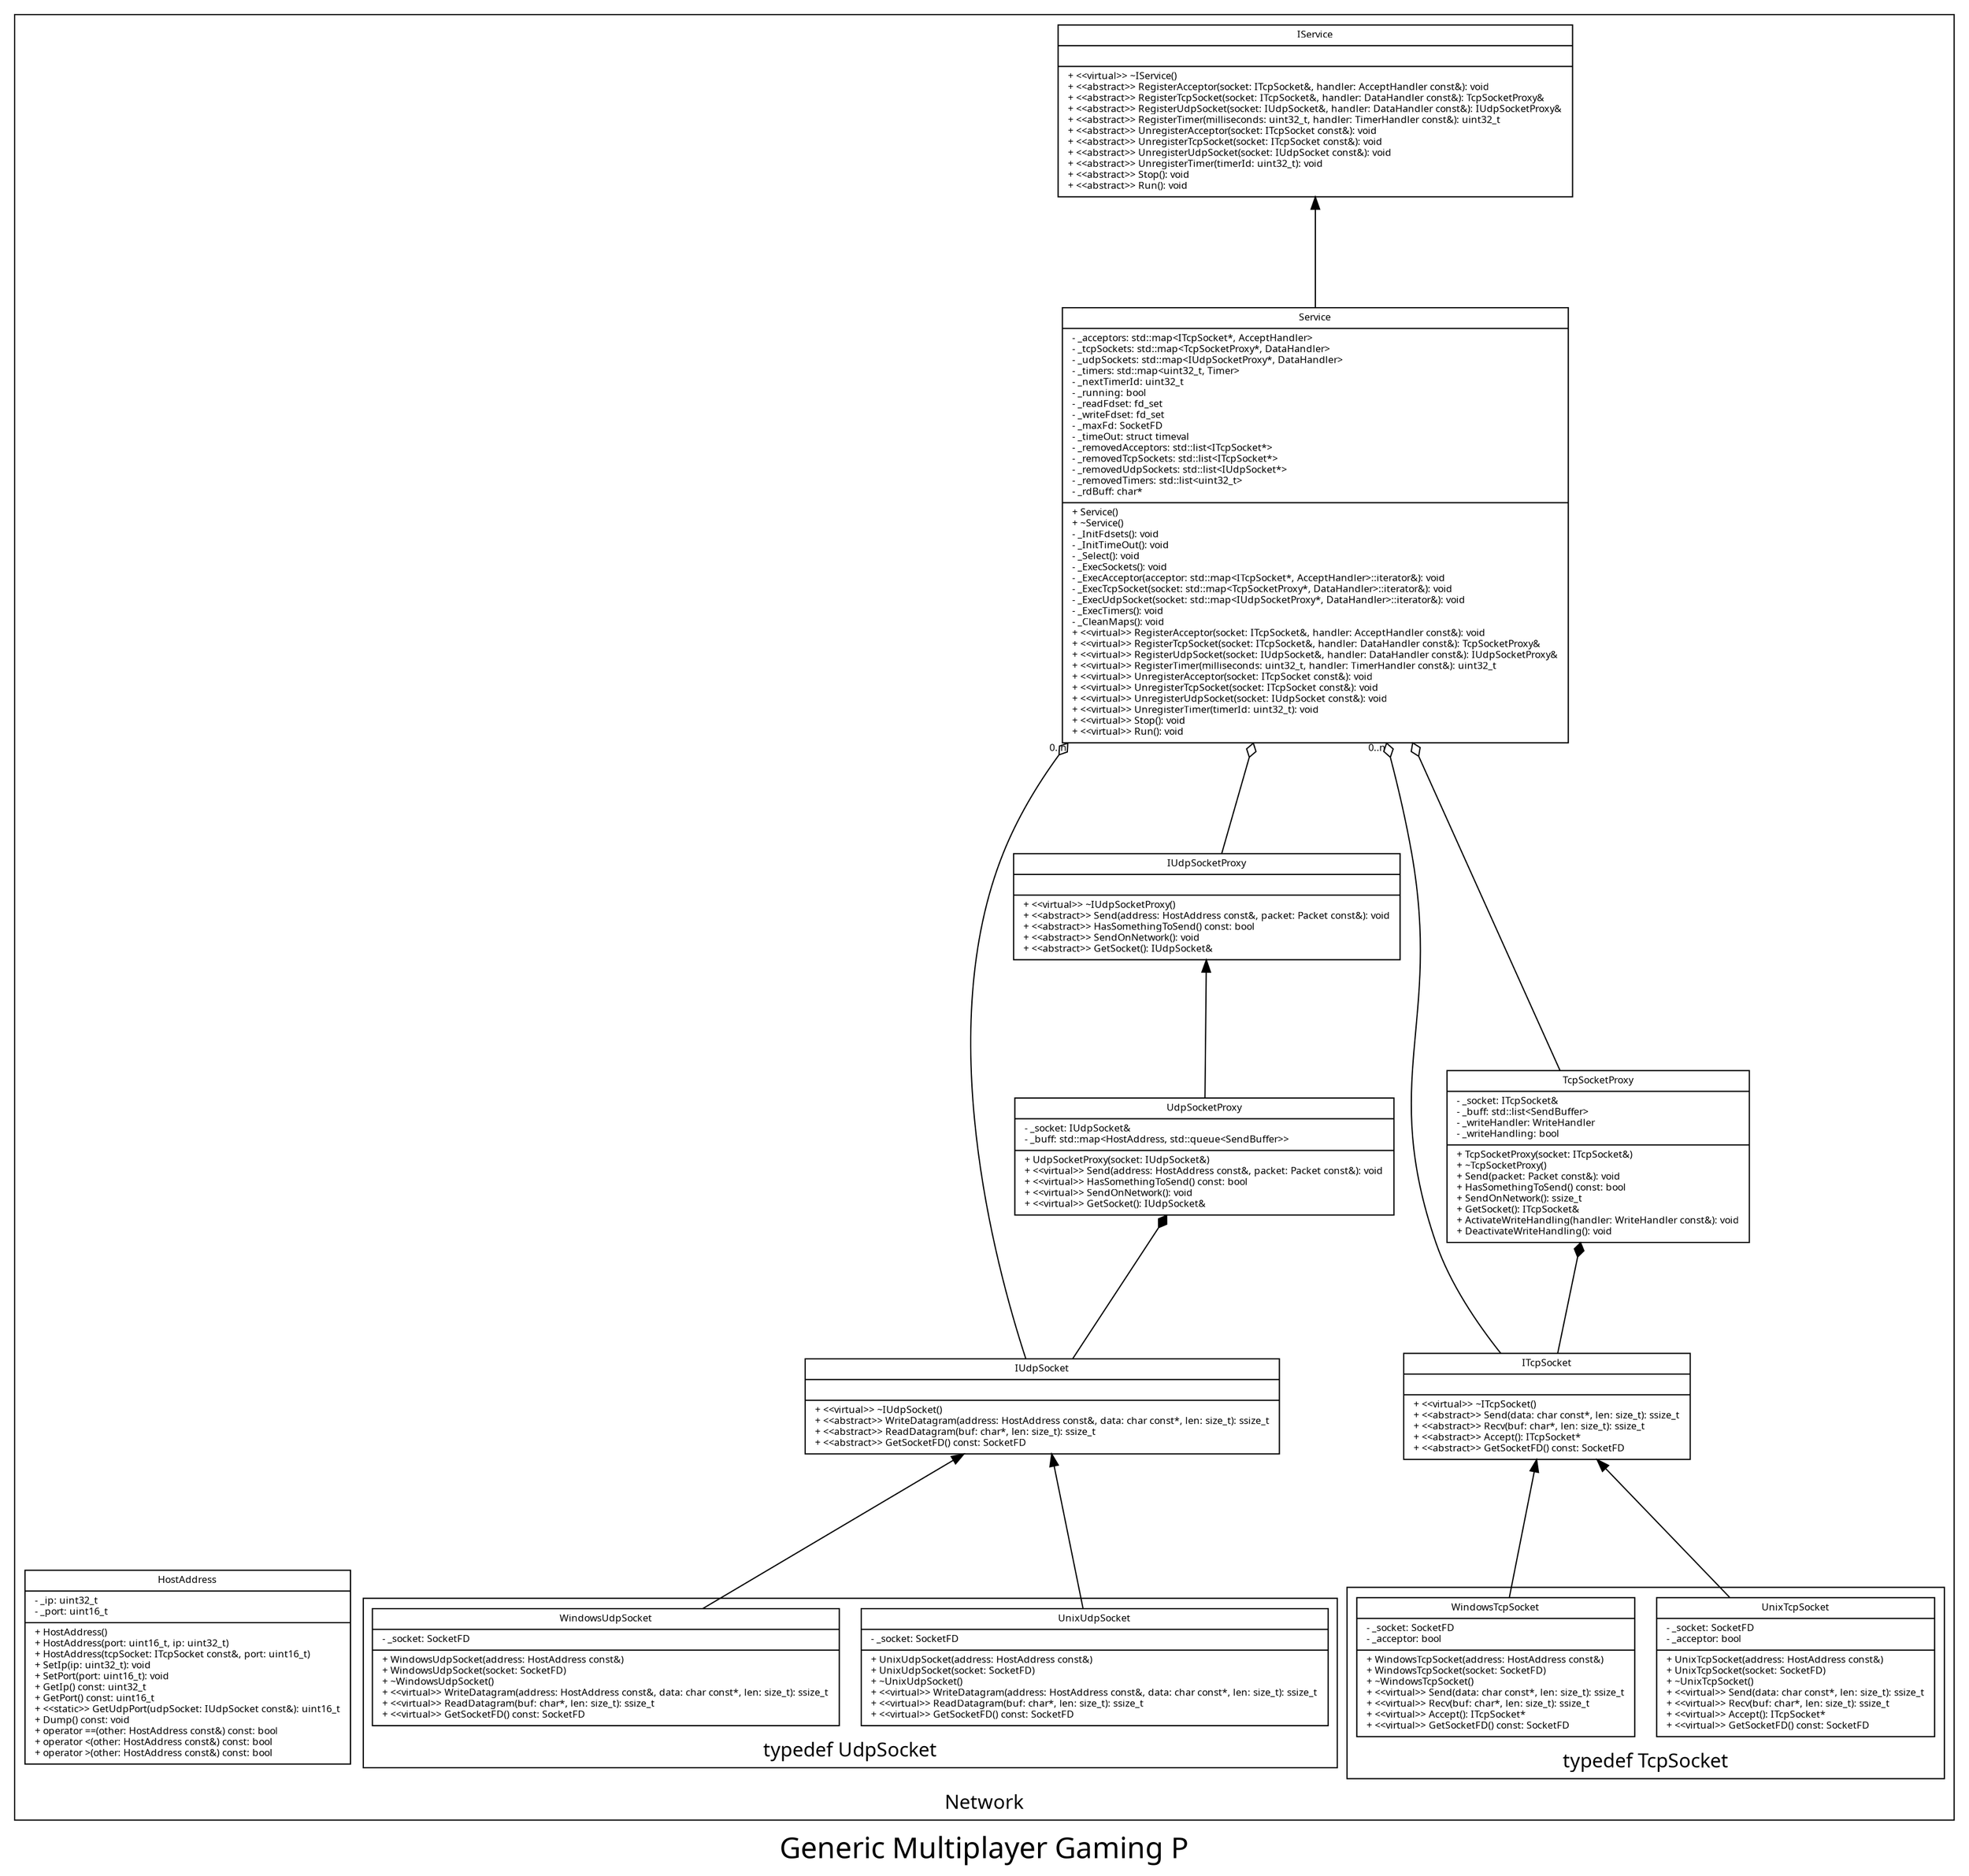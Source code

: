 digraph ta_soeur_en_claquettes
{
    fontname = "Bitstream sans Vera"
    compound = true;
    ranksep = 1.25;
    rankdir = BT;
    label = "Generic Multiplayer Gaming P";
    fontsize = 24;

    node
    [
        fontname = "Monaco"
        fontsize = 8
        shape = "record"
        style = filled
        fillcolor = white
    ]

    edge
    [
        fontname = "Monaco"
        fontsize = 8
    ]

/* Network */

    subgraph cluster_Network
    {
        label = "Network"
        fontsize = 16

        sv_HostAddress
        [
    label="{\
HostAddress\
|\
- _ip: uint32_t\l\
- _port: uint16_t\l\
|\
+ HostAddress()\l\
+ HostAddress(port: uint16_t, ip: uint32_t)\l\
+ HostAddress(tcpSocket: ITcpSocket const&, port: uint16_t)\l\
+ SetIp(ip: uint32_t): void\l\
+ SetPort(port: uint16_t): void\l\
+ GetIp() const: uint32_t\l\
+ GetPort() const: uint16_t\l\
+ \<\<static\>\> GetUdpPort(udpSocket: IUdpSocket const&): uint16_t\l\
+ Dump() const: void\l\
+ operator ==(other: HostAddress const&) const: bool\l\
+ operator \<(other: HostAddress const&) const: bool\l\
+ operator \>(other: HostAddress const&) const: bool\l\
}"
        ]

        sv_IService
        [
    label="{\
IService\
|\
|\
+ \<\<virtual\>\> ~IService()\l\
+ \<\<abstract\>\> RegisterAcceptor(socket: ITcpSocket&, handler: AcceptHandler const&): void\l\
+ \<\<abstract\>\> RegisterTcpSocket(socket: ITcpSocket&, handler: DataHandler const&): TcpSocketProxy&\l\
+ \<\<abstract\>\> RegisterUdpSocket(socket: IUdpSocket&, handler: DataHandler const&): IUdpSocketProxy&\l\
+ \<\<abstract\>\> RegisterTimer(milliseconds: uint32_t, handler: TimerHandler const&): uint32_t\l\
+ \<\<abstract\>\> UnregisterAcceptor(socket: ITcpSocket const&): void\l\
+ \<\<abstract\>\> UnregisterTcpSocket(socket: ITcpSocket const&): void\l\
+ \<\<abstract\>\> UnregisterUdpSocket(socket: IUdpSocket const&): void\l\
+ \<\<abstract\>\> UnregisterTimer(timerId: uint32_t): void\l\
+ \<\<abstract\>\> Stop(): void\l\
+ \<\<abstract\>\> Run(): void\l\
}"
        ]

        sv_Service
        [
    label="{\
Service\
|\
- _acceptors: std::map\<ITcpSocket*, AcceptHandler\>\l\
- _tcpSockets: std::map\<TcpSocketProxy*, DataHandler\>\l\
- _udpSockets: std::map\<IUdpSocketProxy*, DataHandler\>\l\
- _timers: std::map\<uint32_t, Timer\>\l\
- _nextTimerId: uint32_t\l\
- _running: bool\l\
- _readFdset: fd_set\l\
- _writeFdset: fd_set\l\
- _maxFd: SocketFD\l\
- _timeOut: struct timeval\l\
- _removedAcceptors: std::list\<ITcpSocket*\>\l\
- _removedTcpSockets: std::list\<ITcpSocket*\>\l\
- _removedUdpSockets: std::list\<IUdpSocket*\>\l\
- _removedTimers: std::list\<uint32_t\>\l\
- _rdBuff: char*\l\
|\
+ Service()\l\
+ ~Service()\l\
- _InitFdsets(): void\l\
- _InitTimeOut(): void\l\
- _Select(): void\l\
- _ExecSockets(): void\l\
- _ExecAcceptor(acceptor: std::map\<ITcpSocket*, AcceptHandler\>::iterator&): void\l\
- _ExecTcpSocket(socket: std::map\<TcpSocketProxy*, DataHandler\>::iterator&): void\l\
- _ExecUdpSocket(socket: std::map\<IUdpSocketProxy*, DataHandler\>::iterator&): void\l\
- _ExecTimers(): void\l\
- _CleanMaps(): void\l\
+ \<\<virtual\>\> RegisterAcceptor(socket: ITcpSocket&, handler: AcceptHandler const&): void\l\
+ \<\<virtual\>\> RegisterTcpSocket(socket: ITcpSocket&, handler: DataHandler const&): TcpSocketProxy&\l\
+ \<\<virtual\>\> RegisterUdpSocket(socket: IUdpSocket&, handler: DataHandler const&): IUdpSocketProxy&\l\
+ \<\<virtual\>\> RegisterTimer(milliseconds: uint32_t, handler: TimerHandler const&): uint32_t\l\
+ \<\<virtual\>\> UnregisterAcceptor(socket: ITcpSocket const&): void\l\
+ \<\<virtual\>\> UnregisterTcpSocket(socket: ITcpSocket const&): void\l\
+ \<\<virtual\>\> UnregisterUdpSocket(socket: IUdpSocket const&): void\l\
+ \<\<virtual\>\> UnregisterTimer(timerId: uint32_t): void\l\
+ \<\<virtual\>\> Stop(): void\l\
+ \<\<virtual\>\> Run(): void\l\
}"
        ]
        sv_Service -> sv_IService

        sv_ITcpSocket
        [
    label="{\
ITcpSocket\
|\
|\
+ \<\<virtual\>\> ~ITcpSocket()\l\
+ \<\<abstract\>\> Send(data: char const*, len: size_t): ssize_t\l\
+ \<\<abstract\>\> Recv(buf: char*, len: size_t): ssize_t\l\
+ \<\<abstract\>\> Accept(): ITcpSocket*\l\
+ \<\<abstract\>\> GetSocketFD() const: SocketFD\l\
}"
        ]
        sv_ITcpSocket -> sv_Service [arrowhead = odiamond headlabel="0..n"]

        sv_IUdpSocket
        [
    label="{\
IUdpSocket\
|\
|\
+ \<\<virtual\>\> ~IUdpSocket()\l\
+ \<\<abstract\>\> WriteDatagram(address: HostAddress const&, data: char const*, len: size_t): ssize_t\l\
+ \<\<abstract\>\> ReadDatagram(buf: char*, len: size_t): ssize_t\l\
+ \<\<abstract\>\> GetSocketFD() const: SocketFD\l\
}"
        ]
        sv_IUdpSocket -> sv_Service [arrowhead = odiamond headlabel="0..n"]

        sv_TcpSocketProxy
        [
    label="{\
TcpSocketProxy\
|\
- _socket: ITcpSocket&\l\
- _buff: std::list\<SendBuffer\>\l\
- _writeHandler: WriteHandler\l\
- _writeHandling: bool\l\
|\
+ TcpSocketProxy(socket: ITcpSocket&)\l\
+ ~TcpSocketProxy()\l\
+ Send(packet: Packet const&): void\l\
+ HasSomethingToSend() const: bool\l\
+ SendOnNetwork(): ssize_t\l\
+ GetSocket(): ITcpSocket&\l\
+ ActivateWriteHandling(handler: WriteHandler const&): void\l\
+ DeactivateWriteHandling(): void\l\
}"
        ]
        sv_TcpSocketProxy -> sv_Service [arrowhead = odiamond]
        sv_ITcpSocket -> sv_TcpSocketProxy [arrowhead = diamond]

        sv_IUdpSocketProxy
        [
    label="{\
IUdpSocketProxy\
|\
|\
+ \<\<virtual\>\> ~IUdpSocketProxy()\l\
+ \<\<abstract\>\> Send(address: HostAddress const&, packet: Packet const&): void\l\
+ \<\<abstract\>\> HasSomethingToSend() const: bool\l\
+ \<\<abstract\>\> SendOnNetwork(): void\l\
+ \<\<abstract\>\> GetSocket(): IUdpSocket&\l\
}"
        ]
        sv_IUdpSocketProxy -> sv_Service [arrowhead = odiamond]

        sv_UdpSocketProxy
        [
    label="{\
UdpSocketProxy\
|\
- _socket: IUdpSocket&\l\
- _buff: std::map\<HostAddress, std::queue\<SendBuffer\>\>\l\
|\
+ UdpSocketProxy(socket: IUdpSocket&)\l\
+ \<\<virtual\>\> Send(address: HostAddress const&, packet: Packet const&): void\l\
+ \<\<virtual\>\> HasSomethingToSend() const: bool\l\
+ \<\<virtual\>\> SendOnNetwork(): void\l\
+ \<\<virtual\>\> GetSocket(): IUdpSocket&\l\
}"
        ]
        sv_UdpSocketProxy -> sv_IUdpSocketProxy
        sv_IUdpSocket -> sv_UdpSocketProxy [arrowhead = diamond]

        {rank=same ; sv_UdpSocketProxy ; sv_TcpSocketProxy}

        subgraph cluster_TcpSocket
        {
            label = "typedef TcpSocket"
            fontsize = 16

            sv_UnixTcpSocket
            [
    label="{\
UnixTcpSocket\
|\
- _socket: SocketFD\l\
- _acceptor: bool\l\
|\
+ UnixTcpSocket(address: HostAddress const&)\l\
+ UnixTcpSocket(socket: SocketFD)\l\
+ ~UnixTcpSocket()\l\
+ \<\<virtual\>\> Send(data: char const*, len: size_t): ssize_t\l\
+ \<\<virtual\>\> Recv(buf: char*, len: size_t): ssize_t\l\
+ \<\<virtual\>\> Accept(): ITcpSocket*\l\
+ \<\<virtual\>\> GetSocketFD() const: SocketFD\l\
}"
            ]

            sv_WindowsTcpSocket
            [
    label="{\
WindowsTcpSocket\
|\
- _socket: SocketFD\l\
- _acceptor: bool\l\
|\
+ WindowsTcpSocket(address: HostAddress const&)\l\
+ WindowsTcpSocket(socket: SocketFD)\l\
+ ~WindowsTcpSocket()\l\
+ \<\<virtual\>\> Send(data: char const*, len: size_t): ssize_t\l\
+ \<\<virtual\>\> Recv(buf: char*, len: size_t): ssize_t\l\
+ \<\<virtual\>\> Accept(): ITcpSocket*\l\
+ \<\<virtual\>\> GetSocketFD() const: SocketFD\l\
}"
            ]
        }

        subgraph cluster_UdpSocket
        {
            label = "typedef UdpSocket"
            fontsize = 16


            sv_UnixUdpSocket
            [
    label="{\
UnixUdpSocket\
|\
- _socket: SocketFD\l\
|\
+ UnixUdpSocket(address: HostAddress const&)\l\
+ UnixUdpSocket(socket: SocketFD)\l\
+ ~UnixUdpSocket()\l\
+ \<\<virtual\>\> WriteDatagram(address: HostAddress const&, data: char const*, len: size_t): ssize_t\l\
+ \<\<virtual\>\> ReadDatagram(buf: char*, len: size_t): ssize_t\l\
+ \<\<virtual\>\> GetSocketFD() const: SocketFD\l\
}"
            ]

            sv_WindowsUdpSocket
            [
    label="{\
WindowsUdpSocket\
|\
- _socket: SocketFD\l\
|\
+ WindowsUdpSocket(address: HostAddress const&)\l\
+ WindowsUdpSocket(socket: SocketFD)\l\
+ ~WindowsUdpSocket()\l\
+ \<\<virtual\>\> WriteDatagram(address: HostAddress const&, data: char const*, len: size_t): ssize_t\l\
+ \<\<virtual\>\> ReadDatagram(buf: char*, len: size_t): ssize_t\l\
+ \<\<virtual\>\> GetSocketFD() const: SocketFD\l\
}"
            ]

        }
        sv_UnixTcpSocket -> sv_ITcpSocket
        sv_WindowsTcpSocket -> sv_ITcpSocket
        sv_UnixUdpSocket -> sv_IUdpSocket
        sv_WindowsUdpSocket -> sv_IUdpSocket
    }
}

/*
Trucs utiles:
- heritage: parent -> child
- membre: child -> parent [arrowhead = diamond]
- agregation: child -> parent [arrowhead = odiamond]
- invisible:
parent -> child
[
    style = invisible
    arrowhead = none
]
*/
